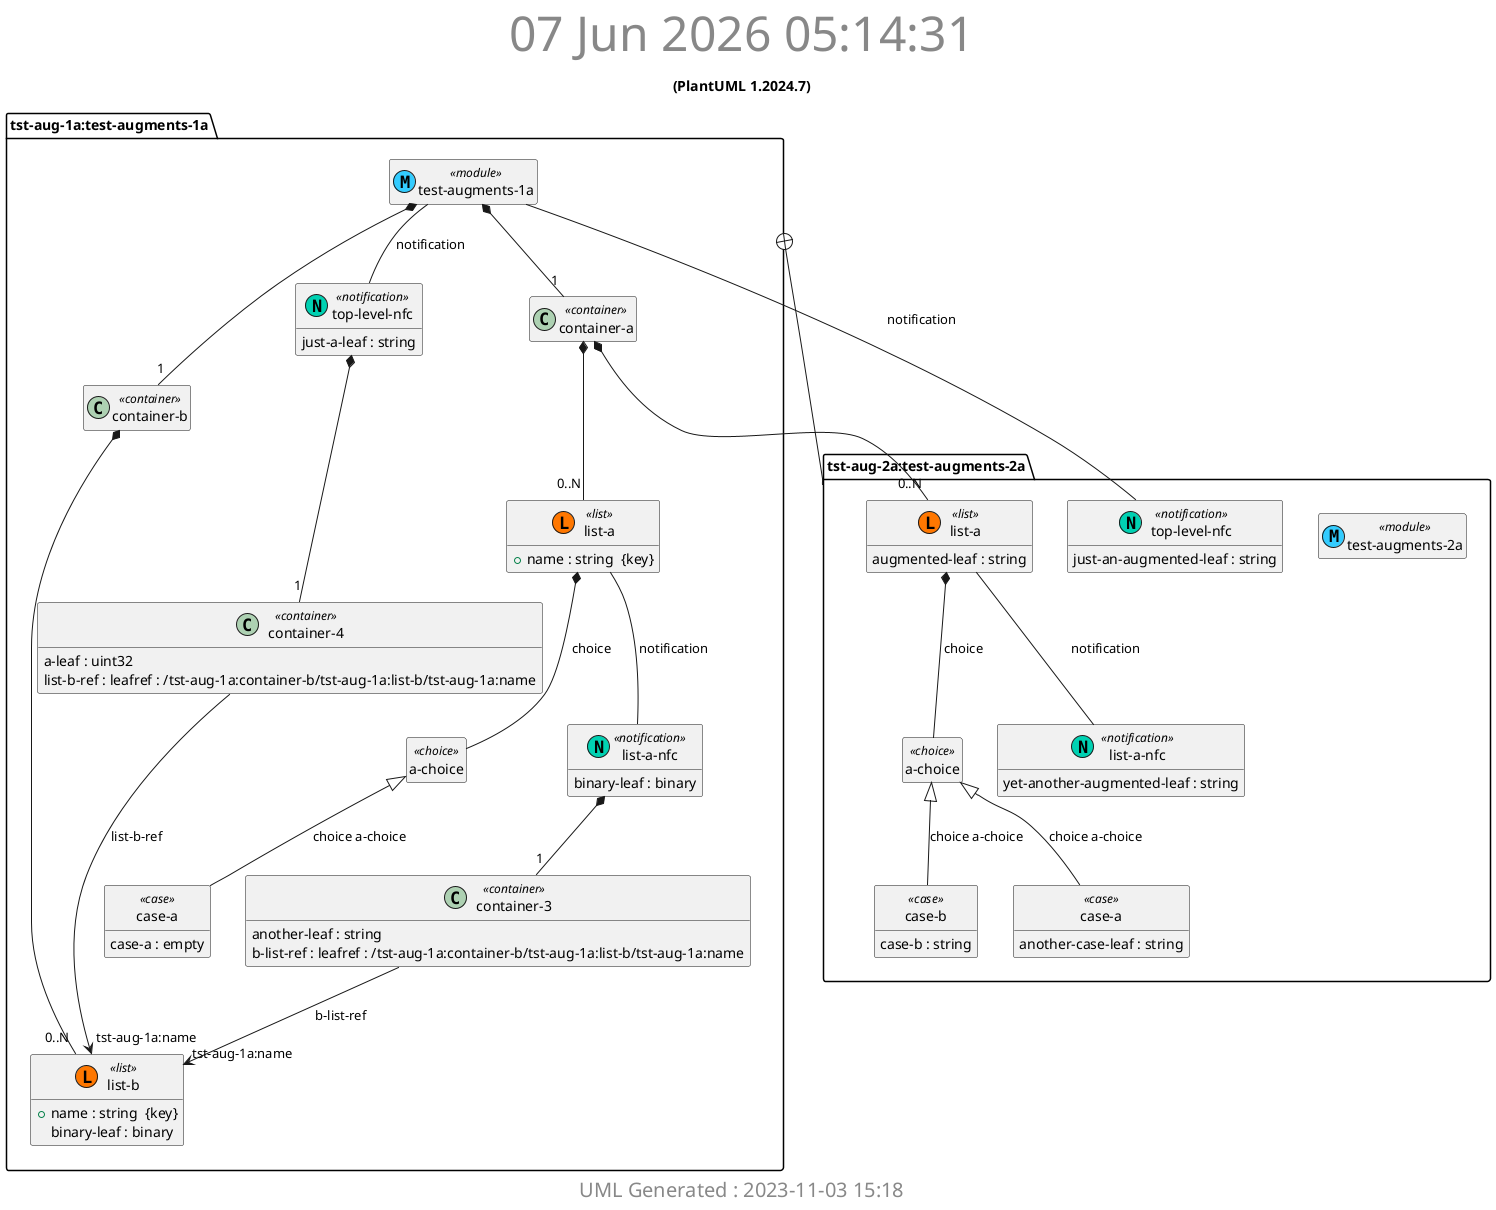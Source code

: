 'Download plantuml from http://plantuml.sourceforge.net/ 
'Generate png with java -jar plantuml.jar <file> 
'Output in img/<module>.png 
'If Java spits out memory error increase heap size with java -Xmx1024m  -jar plantuml.jar <file> 
@startuml img/%filename() (PlantUML %version()).png 
hide empty fields 
hide empty methods 
hide <<case>> circle
hide <<augment>> circle
hide <<choice>> circle
hide <<leafref>> stereotype
hide <<leafref>> circle
page 1x1 
Title %filename() (PlantUML %version()) 
center header
 <size:48> %date('dd MMM yyyy HH:mm:ss') </size>
 endheader 
package "tst-aug-1a:test-augments-1a" as tst_aug_1a_test_augments_1a { 
} 
package "tst-aug-1a:test-augments-1a" as tst_aug_1a_test_augments_1a { 
class "test-augments-1a" as test_augments_1a << (M, #33CCFF) module>> 
class "container-a" as  test_augments_1a_I_container_a <<container>> 
test_augments_1a *-- "1" test_augments_1a_I_container_a 
class "list-a" as test_augments_1a_I_container_a_I_list_a << (L, #FF7700) list>> 
test_augments_1a_I_container_a *-- "0..N" test_augments_1a_I_container_a_I_list_a 
test_augments_1a_I_container_a_I_list_a : +name : string  {key} 
class "a-choice" as test_augments_1a_I_container_a_I_list_a_I_a_choice <<choice>> 
test_augments_1a_I_container_a_I_list_a *-- test_augments_1a_I_container_a_I_list_a_I_a_choice : choice 
class "case-a" as test_augments_1a_I_container_a_I_list_a_I_a_choice_I_case_a_case <<case>>
test_augments_1a_I_container_a_I_list_a_I_a_choice <|-- test_augments_1a_I_container_a_I_list_a_I_a_choice_I_case_a_case  : choice a-choice
test_augments_1a_I_container_a_I_list_a_I_a_choice_I_case_a_case : case-a : empty  
class "list-a-nfc" as test_augments_1a_I_container_a_I_list_a_I_list_a_nfc << (N,#00D1B2) notification>> 
test_augments_1a_I_container_a_I_list_a -- test_augments_1a_I_container_a_I_list_a_I_list_a_nfc : notification 
test_augments_1a_I_container_a_I_list_a_I_list_a_nfc : binary-leaf : binary  
class "container-3" as  test_augments_1a_I_container_a_I_list_a_I_list_a_nfc_I_container_3 <<container>> 
test_augments_1a_I_container_a_I_list_a_I_list_a_nfc *-- "1" test_augments_1a_I_container_a_I_list_a_I_list_a_nfc_I_container_3 
test_augments_1a_I_container_a_I_list_a_I_list_a_nfc_I_container_3 : another-leaf : string  
test_augments_1a_I_container_a_I_list_a_I_list_a_nfc_I_container_3 : b-list-ref : leafref : /tst-aug-1a:container-b/tst-aug-1a:list-b/tst-aug-1a:name  
class "container-b" as  test_augments_1a_I_container_b <<container>> 
test_augments_1a *-- "1" test_augments_1a_I_container_b 
class "list-b" as test_augments_1a_I_container_b_I_list_b << (L, #FF7700) list>> 
test_augments_1a_I_container_b *-- "0..N" test_augments_1a_I_container_b_I_list_b 
test_augments_1a_I_container_b_I_list_b : +name : string  {key} 
test_augments_1a_I_container_b_I_list_b : binary-leaf : binary  
class "top-level-nfc" as test_augments_1a_I_top_level_nfc << (N,#00D1B2) notification>> 
test_augments_1a -- test_augments_1a_I_top_level_nfc : notification 
class "container-4" as  test_augments_1a_I_top_level_nfc_I_container_4 <<container>> 
test_augments_1a_I_top_level_nfc *-- "1" test_augments_1a_I_top_level_nfc_I_container_4 
test_augments_1a_I_top_level_nfc_I_container_4 : a-leaf : uint32  
test_augments_1a_I_top_level_nfc_I_container_4 : list-b-ref : leafref : /tst-aug-1a:container-b/tst-aug-1a:list-b/tst-aug-1a:name  
test_augments_1a_I_top_level_nfc : just-a-leaf : string  
} 

package "tst-aug-1a:test-augments-1a" as tst_aug_1a_test_augments_1a { 
} 
package "tst-aug-2a:test-augments-2a" as tst_aug_2a_test_augments_2a { 
} 
package "tst-aug-2a:test-augments-2a" as tst_aug_2a_test_augments_2a { 
class "test-augments-2a" as test_augments_2a << (M, #33CCFF) module>> 
class "list-a" as test_augments_1a_I_container_a_I_list_a << (L, #FF7700) list>> 
test_augments_1a_I_container_a *-- "0..N" test_augments_1a_I_container_a_I_list_a 
test_augments_1a_I_container_a_I_list_a : augmented-leaf : string  
class "top-level-nfc" as test_augments_1a_I_top_level_nfc << (N,#00D1B2) notification>> 
test_augments_1a -- test_augments_1a_I_top_level_nfc : notification 
test_augments_1a_I_top_level_nfc : just-an-augmented-leaf : string  
class "a-choice" as test_augments_1a_I_container_a_I_list_a_I_a_choice <<choice>> 
test_augments_1a_I_container_a_I_list_a *-- test_augments_1a_I_container_a_I_list_a_I_a_choice : choice 
class "case-b" as test_augments_1a_I_container_a_I_list_a_I_a_choice_I_case_b_case <<case>>
test_augments_1a_I_container_a_I_list_a_I_a_choice <|-- test_augments_1a_I_container_a_I_list_a_I_a_choice_I_case_b_case  : choice a-choice
test_augments_1a_I_container_a_I_list_a_I_a_choice_I_case_b_case : case-b : string  
class "case-a" as test_augments_1a_I_container_a_I_list_a_I_a_choice_I_case_a_case <<case>>
test_augments_1a_I_container_a_I_list_a_I_a_choice <|-- test_augments_1a_I_container_a_I_list_a_I_a_choice_I_case_a_case  : choice a-choice
test_augments_1a_I_container_a_I_list_a_I_a_choice_I_case_a_case : another-case-leaf : string  
class "list-a-nfc" as test_augments_1a_I_container_a_I_list_a_I_list_a_nfc << (N,#00D1B2) notification>> 
test_augments_1a_I_container_a_I_list_a -- test_augments_1a_I_container_a_I_list_a_I_list_a_nfc : notification 
test_augments_1a_I_container_a_I_list_a_I_list_a_nfc : yet-another-augmented-leaf : string  
} 

tst_aug_1a_test_augments_1a +-- tst_aug_2a_test_augments_2a
test_augments_1a_I_container_a_I_list_a_I_list_a_nfc_I_container_3-->"tst-aug-1a:name"test_augments_1a_I_container_b_I_list_b: b-list-ref
test_augments_1a_I_top_level_nfc_I_container_4-->"tst-aug-1a:name"test_augments_1a_I_container_b_I_list_b: list-b-ref
center footer
 <size:20> UML Generated : 2023-11-03 15:18 </size>
 endfooter 
@enduml 
